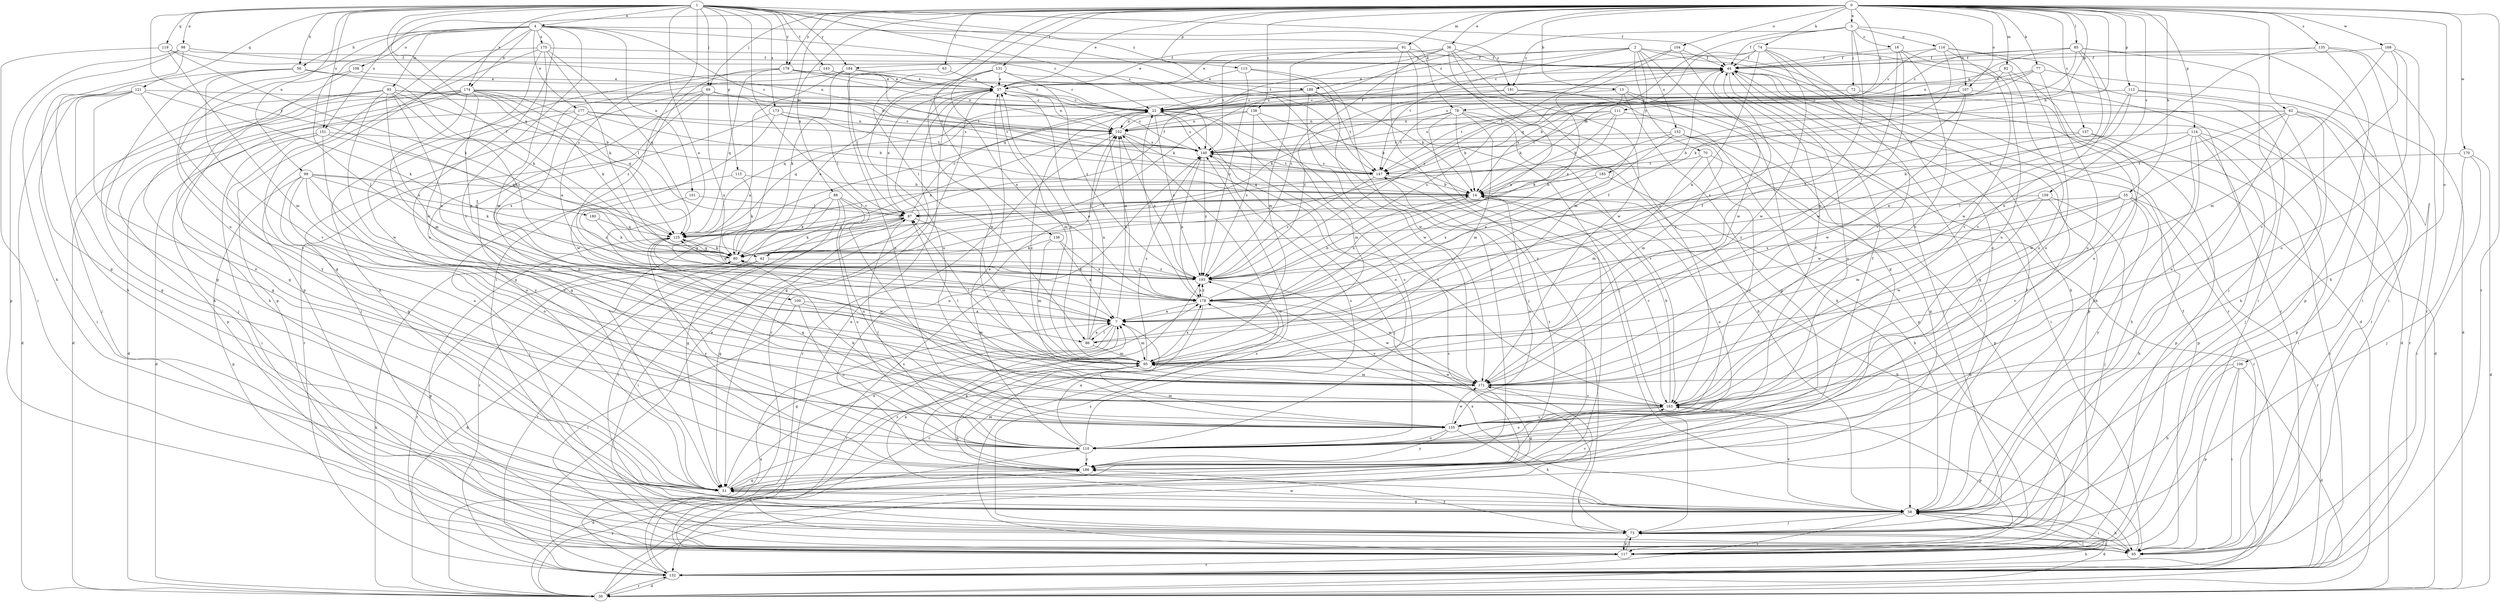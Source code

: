 strict digraph  {
0;
1;
2;
3;
4;
7;
13;
14;
18;
22;
30;
36;
37;
42;
44;
51;
55;
56;
58;
62;
63;
65;
69;
70;
72;
73;
74;
77;
78;
80;
85;
86;
87;
88;
91;
92;
93;
95;
98;
99;
100;
101;
102;
104;
106;
107;
108;
110;
111;
112;
113;
114;
115;
116;
117;
119;
121;
125;
131;
132;
135;
136;
137;
138;
140;
143;
147;
151;
152;
155;
159;
163;
168;
170;
171;
173;
174;
175;
177;
178;
179;
180;
184;
185;
186;
189;
191;
193;
0 -> 3  [label=a];
0 -> 13  [label=b];
0 -> 14  [label=b];
0 -> 36  [label=e];
0 -> 37  [label=e];
0 -> 42  [label=f];
0 -> 51  [label=g];
0 -> 55  [label=h];
0 -> 62  [label=i];
0 -> 63  [label=i];
0 -> 69  [label=j];
0 -> 74  [label=k];
0 -> 77  [label=k];
0 -> 78  [label=k];
0 -> 85  [label=l];
0 -> 86  [label=l];
0 -> 88  [label=m];
0 -> 91  [label=m];
0 -> 92  [label=m];
0 -> 104  [label=o];
0 -> 106  [label=o];
0 -> 107  [label=o];
0 -> 111  [label=p];
0 -> 112  [label=p];
0 -> 113  [label=p];
0 -> 114  [label=p];
0 -> 131  [label=r];
0 -> 132  [label=r];
0 -> 135  [label=s];
0 -> 136  [label=s];
0 -> 137  [label=s];
0 -> 138  [label=s];
0 -> 151  [label=u];
0 -> 159  [label=v];
0 -> 168  [label=w];
0 -> 170  [label=w];
0 -> 179  [label=y];
1 -> 4  [label=a];
1 -> 42  [label=f];
1 -> 44  [label=f];
1 -> 56  [label=h];
1 -> 65  [label=i];
1 -> 69  [label=j];
1 -> 78  [label=k];
1 -> 98  [label=n];
1 -> 99  [label=n];
1 -> 100  [label=n];
1 -> 115  [label=p];
1 -> 119  [label=q];
1 -> 121  [label=q];
1 -> 125  [label=q];
1 -> 140  [label=s];
1 -> 143  [label=t];
1 -> 147  [label=t];
1 -> 151  [label=u];
1 -> 163  [label=v];
1 -> 173  [label=x];
1 -> 174  [label=x];
1 -> 179  [label=y];
1 -> 180  [label=y];
1 -> 184  [label=y];
1 -> 189  [label=z];
2 -> 30  [label=d];
2 -> 70  [label=j];
2 -> 80  [label=k];
2 -> 132  [label=r];
2 -> 147  [label=t];
2 -> 152  [label=u];
2 -> 171  [label=w];
2 -> 184  [label=y];
2 -> 185  [label=y];
2 -> 189  [label=z];
3 -> 18  [label=c];
3 -> 44  [label=f];
3 -> 72  [label=j];
3 -> 86  [label=l];
3 -> 107  [label=o];
3 -> 116  [label=p];
3 -> 125  [label=q];
3 -> 191  [label=z];
4 -> 22  [label=c];
4 -> 56  [label=h];
4 -> 86  [label=l];
4 -> 93  [label=m];
4 -> 101  [label=n];
4 -> 108  [label=o];
4 -> 110  [label=o];
4 -> 117  [label=p];
4 -> 140  [label=s];
4 -> 155  [label=u];
4 -> 163  [label=v];
4 -> 174  [label=x];
4 -> 175  [label=x];
4 -> 177  [label=x];
4 -> 191  [label=z];
7 -> 44  [label=f];
7 -> 51  [label=g];
7 -> 65  [label=i];
7 -> 86  [label=l];
7 -> 95  [label=m];
7 -> 102  [label=n];
13 -> 22  [label=c];
13 -> 51  [label=g];
13 -> 58  [label=h];
13 -> 73  [label=j];
13 -> 193  [label=z];
14 -> 87  [label=l];
14 -> 110  [label=o];
14 -> 125  [label=q];
14 -> 155  [label=u];
14 -> 163  [label=v];
14 -> 178  [label=x];
18 -> 44  [label=f];
18 -> 95  [label=m];
18 -> 155  [label=u];
18 -> 163  [label=v];
18 -> 171  [label=w];
22 -> 102  [label=n];
22 -> 110  [label=o];
22 -> 140  [label=s];
22 -> 178  [label=x];
22 -> 193  [label=z];
30 -> 7  [label=a];
30 -> 22  [label=c];
30 -> 58  [label=h];
30 -> 80  [label=k];
30 -> 132  [label=r];
30 -> 171  [label=w];
30 -> 186  [label=y];
36 -> 7  [label=a];
36 -> 37  [label=e];
36 -> 44  [label=f];
36 -> 95  [label=m];
36 -> 125  [label=q];
36 -> 140  [label=s];
36 -> 171  [label=w];
36 -> 193  [label=z];
37 -> 22  [label=c];
37 -> 51  [label=g];
37 -> 95  [label=m];
37 -> 102  [label=n];
37 -> 132  [label=r];
37 -> 140  [label=s];
42 -> 30  [label=d];
42 -> 132  [label=r];
42 -> 193  [label=z];
44 -> 37  [label=e];
44 -> 51  [label=g];
44 -> 58  [label=h];
44 -> 80  [label=k];
44 -> 110  [label=o];
44 -> 117  [label=p];
51 -> 58  [label=h];
51 -> 102  [label=n];
51 -> 163  [label=v];
51 -> 178  [label=x];
55 -> 58  [label=h];
55 -> 87  [label=l];
55 -> 95  [label=m];
55 -> 132  [label=r];
55 -> 163  [label=v];
55 -> 178  [label=x];
55 -> 186  [label=y];
56 -> 37  [label=e];
56 -> 51  [label=g];
56 -> 58  [label=h];
56 -> 80  [label=k];
56 -> 163  [label=v];
58 -> 7  [label=a];
58 -> 30  [label=d];
58 -> 44  [label=f];
58 -> 51  [label=g];
58 -> 65  [label=i];
58 -> 73  [label=j];
58 -> 132  [label=r];
58 -> 163  [label=v];
58 -> 178  [label=x];
62 -> 14  [label=b];
62 -> 73  [label=j];
62 -> 102  [label=n];
62 -> 117  [label=p];
62 -> 132  [label=r];
62 -> 155  [label=u];
62 -> 171  [label=w];
62 -> 178  [label=x];
63 -> 37  [label=e];
63 -> 155  [label=u];
65 -> 14  [label=b];
65 -> 44  [label=f];
65 -> 58  [label=h];
65 -> 73  [label=j];
69 -> 22  [label=c];
69 -> 51  [label=g];
69 -> 73  [label=j];
69 -> 110  [label=o];
69 -> 147  [label=t];
69 -> 178  [label=x];
70 -> 95  [label=m];
70 -> 132  [label=r];
70 -> 147  [label=t];
70 -> 155  [label=u];
72 -> 22  [label=c];
72 -> 58  [label=h];
73 -> 65  [label=i];
73 -> 87  [label=l];
73 -> 117  [label=p];
73 -> 186  [label=y];
73 -> 193  [label=z];
74 -> 7  [label=a];
74 -> 22  [label=c];
74 -> 44  [label=f];
74 -> 80  [label=k];
74 -> 110  [label=o];
74 -> 132  [label=r];
74 -> 163  [label=v];
74 -> 171  [label=w];
77 -> 30  [label=d];
77 -> 37  [label=e];
77 -> 140  [label=s];
77 -> 147  [label=t];
77 -> 155  [label=u];
78 -> 14  [label=b];
78 -> 58  [label=h];
78 -> 95  [label=m];
78 -> 102  [label=n];
78 -> 147  [label=t];
78 -> 163  [label=v];
78 -> 186  [label=y];
80 -> 37  [label=e];
80 -> 102  [label=n];
80 -> 125  [label=q];
80 -> 132  [label=r];
80 -> 193  [label=z];
85 -> 14  [label=b];
85 -> 22  [label=c];
85 -> 44  [label=f];
85 -> 65  [label=i];
85 -> 73  [label=j];
85 -> 102  [label=n];
85 -> 163  [label=v];
85 -> 193  [label=z];
86 -> 7  [label=a];
86 -> 37  [label=e];
86 -> 44  [label=f];
86 -> 95  [label=m];
86 -> 102  [label=n];
87 -> 22  [label=c];
87 -> 37  [label=e];
87 -> 51  [label=g];
87 -> 65  [label=i];
87 -> 80  [label=k];
87 -> 95  [label=m];
87 -> 125  [label=q];
88 -> 51  [label=g];
88 -> 80  [label=k];
88 -> 87  [label=l];
88 -> 110  [label=o];
88 -> 132  [label=r];
88 -> 155  [label=u];
91 -> 37  [label=e];
91 -> 44  [label=f];
91 -> 73  [label=j];
91 -> 95  [label=m];
91 -> 163  [label=v];
91 -> 186  [label=y];
92 -> 14  [label=b];
92 -> 37  [label=e];
92 -> 110  [label=o];
92 -> 155  [label=u];
93 -> 7  [label=a];
93 -> 14  [label=b];
93 -> 22  [label=c];
93 -> 51  [label=g];
93 -> 58  [label=h];
93 -> 73  [label=j];
93 -> 102  [label=n];
93 -> 171  [label=w];
93 -> 178  [label=x];
93 -> 193  [label=z];
95 -> 37  [label=e];
95 -> 58  [label=h];
95 -> 87  [label=l];
95 -> 140  [label=s];
95 -> 171  [label=w];
95 -> 178  [label=x];
98 -> 44  [label=f];
98 -> 51  [label=g];
98 -> 58  [label=h];
98 -> 102  [label=n];
98 -> 117  [label=p];
99 -> 14  [label=b];
99 -> 80  [label=k];
99 -> 95  [label=m];
99 -> 110  [label=o];
99 -> 117  [label=p];
99 -> 125  [label=q];
99 -> 155  [label=u];
99 -> 163  [label=v];
100 -> 7  [label=a];
100 -> 65  [label=i];
100 -> 95  [label=m];
100 -> 110  [label=o];
101 -> 87  [label=l];
101 -> 193  [label=z];
102 -> 44  [label=f];
102 -> 73  [label=j];
102 -> 132  [label=r];
102 -> 140  [label=s];
104 -> 44  [label=f];
104 -> 51  [label=g];
104 -> 178  [label=x];
104 -> 193  [label=z];
106 -> 30  [label=d];
106 -> 58  [label=h];
106 -> 65  [label=i];
106 -> 117  [label=p];
106 -> 171  [label=w];
107 -> 22  [label=c];
107 -> 30  [label=d];
107 -> 147  [label=t];
107 -> 171  [label=w];
107 -> 178  [label=x];
108 -> 37  [label=e];
108 -> 51  [label=g];
108 -> 186  [label=y];
110 -> 7  [label=a];
110 -> 22  [label=c];
110 -> 30  [label=d];
110 -> 37  [label=e];
110 -> 44  [label=f];
110 -> 87  [label=l];
110 -> 140  [label=s];
110 -> 186  [label=y];
111 -> 14  [label=b];
111 -> 30  [label=d];
111 -> 80  [label=k];
111 -> 102  [label=n];
111 -> 140  [label=s];
111 -> 147  [label=t];
112 -> 7  [label=a];
112 -> 22  [label=c];
112 -> 58  [label=h];
112 -> 65  [label=i];
112 -> 80  [label=k];
113 -> 37  [label=e];
113 -> 171  [label=w];
113 -> 186  [label=y];
113 -> 193  [label=z];
114 -> 58  [label=h];
114 -> 65  [label=i];
114 -> 73  [label=j];
114 -> 117  [label=p];
114 -> 140  [label=s];
114 -> 171  [label=w];
114 -> 186  [label=y];
115 -> 14  [label=b];
115 -> 73  [label=j];
115 -> 80  [label=k];
116 -> 22  [label=c];
116 -> 44  [label=f];
116 -> 65  [label=i];
116 -> 80  [label=k];
116 -> 110  [label=o];
116 -> 163  [label=v];
117 -> 37  [label=e];
117 -> 73  [label=j];
117 -> 132  [label=r];
117 -> 140  [label=s];
117 -> 193  [label=z];
119 -> 44  [label=f];
119 -> 65  [label=i];
119 -> 80  [label=k];
119 -> 95  [label=m];
121 -> 22  [label=c];
121 -> 30  [label=d];
121 -> 51  [label=g];
121 -> 65  [label=i];
121 -> 80  [label=k];
121 -> 110  [label=o];
121 -> 163  [label=v];
125 -> 80  [label=k];
125 -> 117  [label=p];
125 -> 171  [label=w];
125 -> 186  [label=y];
131 -> 37  [label=e];
131 -> 73  [label=j];
131 -> 155  [label=u];
131 -> 171  [label=w];
131 -> 178  [label=x];
131 -> 193  [label=z];
132 -> 30  [label=d];
132 -> 37  [label=e];
132 -> 140  [label=s];
135 -> 44  [label=f];
135 -> 65  [label=i];
135 -> 117  [label=p];
135 -> 132  [label=r];
135 -> 171  [label=w];
136 -> 7  [label=a];
136 -> 80  [label=k];
136 -> 95  [label=m];
136 -> 178  [label=x];
137 -> 117  [label=p];
137 -> 132  [label=r];
137 -> 140  [label=s];
137 -> 193  [label=z];
138 -> 14  [label=b];
138 -> 95  [label=m];
138 -> 102  [label=n];
138 -> 125  [label=q];
138 -> 193  [label=z];
140 -> 147  [label=t];
140 -> 178  [label=x];
140 -> 193  [label=z];
143 -> 37  [label=e];
143 -> 58  [label=h];
143 -> 147  [label=t];
147 -> 14  [label=b];
147 -> 65  [label=i];
147 -> 140  [label=s];
147 -> 193  [label=z];
151 -> 30  [label=d];
151 -> 51  [label=g];
151 -> 65  [label=i];
151 -> 110  [label=o];
151 -> 125  [label=q];
151 -> 140  [label=s];
152 -> 7  [label=a];
152 -> 51  [label=g];
152 -> 95  [label=m];
152 -> 117  [label=p];
152 -> 125  [label=q];
152 -> 140  [label=s];
155 -> 44  [label=f];
155 -> 58  [label=h];
155 -> 80  [label=k];
155 -> 95  [label=m];
155 -> 110  [label=o];
155 -> 125  [label=q];
155 -> 171  [label=w];
155 -> 186  [label=y];
159 -> 73  [label=j];
159 -> 87  [label=l];
159 -> 163  [label=v];
159 -> 171  [label=w];
159 -> 193  [label=z];
163 -> 14  [label=b];
163 -> 110  [label=o];
163 -> 117  [label=p];
163 -> 140  [label=s];
163 -> 155  [label=u];
168 -> 44  [label=f];
168 -> 58  [label=h];
168 -> 95  [label=m];
168 -> 110  [label=o];
168 -> 163  [label=v];
170 -> 30  [label=d];
170 -> 65  [label=i];
170 -> 73  [label=j];
170 -> 147  [label=t];
171 -> 22  [label=c];
171 -> 51  [label=g];
171 -> 87  [label=l];
171 -> 95  [label=m];
171 -> 163  [label=v];
173 -> 87  [label=l];
173 -> 102  [label=n];
173 -> 132  [label=r];
173 -> 147  [label=t];
173 -> 171  [label=w];
174 -> 7  [label=a];
174 -> 22  [label=c];
174 -> 30  [label=d];
174 -> 58  [label=h];
174 -> 73  [label=j];
174 -> 80  [label=k];
174 -> 87  [label=l];
174 -> 95  [label=m];
174 -> 117  [label=p];
174 -> 125  [label=q];
174 -> 140  [label=s];
175 -> 44  [label=f];
175 -> 51  [label=g];
175 -> 80  [label=k];
175 -> 95  [label=m];
175 -> 117  [label=p];
175 -> 125  [label=q];
175 -> 171  [label=w];
177 -> 14  [label=b];
177 -> 30  [label=d];
177 -> 102  [label=n];
177 -> 140  [label=s];
177 -> 178  [label=x];
177 -> 186  [label=y];
178 -> 7  [label=a];
178 -> 14  [label=b];
178 -> 22  [label=c];
178 -> 132  [label=r];
178 -> 163  [label=v];
178 -> 171  [label=w];
178 -> 193  [label=z];
179 -> 7  [label=a];
179 -> 22  [label=c];
179 -> 37  [label=e];
179 -> 102  [label=n];
179 -> 125  [label=q];
179 -> 193  [label=z];
180 -> 80  [label=k];
180 -> 125  [label=q];
184 -> 7  [label=a];
184 -> 22  [label=c];
184 -> 37  [label=e];
184 -> 51  [label=g];
184 -> 80  [label=k];
184 -> 87  [label=l];
185 -> 14  [label=b];
185 -> 58  [label=h];
185 -> 178  [label=x];
186 -> 7  [label=a];
186 -> 51  [label=g];
186 -> 95  [label=m];
186 -> 102  [label=n];
186 -> 147  [label=t];
189 -> 14  [label=b];
189 -> 22  [label=c];
189 -> 125  [label=q];
189 -> 147  [label=t];
189 -> 171  [label=w];
191 -> 22  [label=c];
191 -> 65  [label=i];
191 -> 117  [label=p];
191 -> 193  [label=z];
193 -> 80  [label=k];
193 -> 102  [label=n];
193 -> 125  [label=q];
193 -> 171  [label=w];
193 -> 178  [label=x];
}
